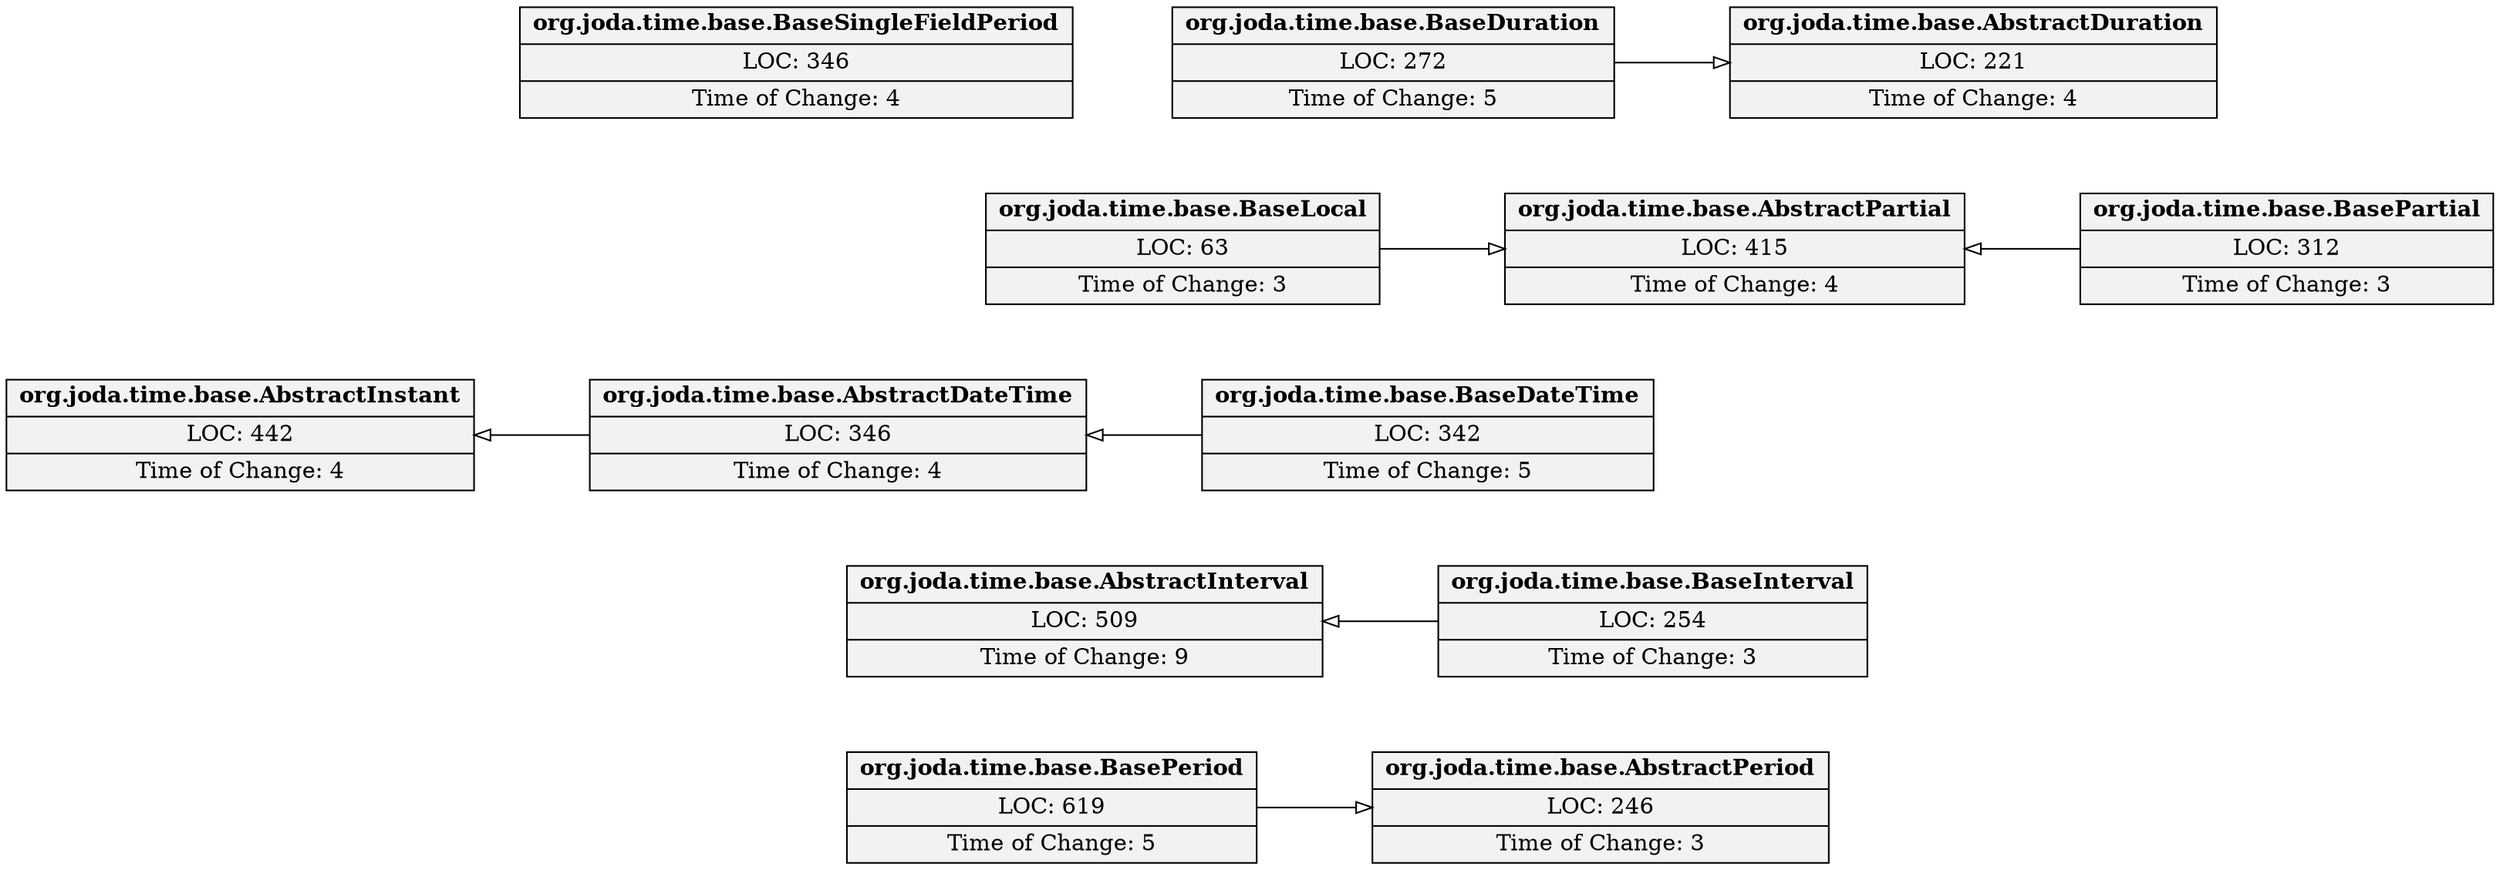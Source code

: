 digraph classDiagram{
graph [splines=ortho, rankdir=BT, overlap = false, nodesep=2.0, ranksep=2.0, layout="circo"]

node [shape=record style=filled fillcolor=gray95]
"org.joda.time.base.BasePeriod"[label = <{<b>org.joda.time.base.BasePeriod</b>|LOC: 619<br/>|Time of Change: 5<br/>}>]
"org.joda.time.base.AbstractInterval"[label = <{<b>org.joda.time.base.AbstractInterval</b>|LOC: 509<br/>|Time of Change: 9<br/>}>]
"org.joda.time.base.AbstractInstant"[label = <{<b>org.joda.time.base.AbstractInstant</b>|LOC: 442<br/>|Time of Change: 4<br/>}>]
"org.joda.time.base.AbstractPartial"[label = <{<b>org.joda.time.base.AbstractPartial</b>|LOC: 415<br/>|Time of Change: 4<br/>}>]
"org.joda.time.base.AbstractDateTime"[label = <{<b>org.joda.time.base.AbstractDateTime</b>|LOC: 346<br/>|Time of Change: 4<br/>}>]
"org.joda.time.base.BaseSingleFieldPeriod"[label = <{<b>org.joda.time.base.BaseSingleFieldPeriod</b>|LOC: 346<br/>|Time of Change: 4<br/>}>]
"org.joda.time.base.BaseDateTime"[label = <{<b>org.joda.time.base.BaseDateTime</b>|LOC: 342<br/>|Time of Change: 5<br/>}>]
"org.joda.time.base.BasePartial"[label = <{<b>org.joda.time.base.BasePartial</b>|LOC: 312<br/>|Time of Change: 3<br/>}>]
"org.joda.time.base.BaseDuration"[label = <{<b>org.joda.time.base.BaseDuration</b>|LOC: 272<br/>|Time of Change: 5<br/>}>]
"org.joda.time.base.BaseInterval"[label = <{<b>org.joda.time.base.BaseInterval</b>|LOC: 254<br/>|Time of Change: 3<br/>}>]
"org.joda.time.base.AbstractPeriod"[label = <{<b>org.joda.time.base.AbstractPeriod</b>|LOC: 246<br/>|Time of Change: 3<br/>}>]
"org.joda.time.base.AbstractDuration"[label = <{<b>org.joda.time.base.AbstractDuration</b>|LOC: 221<br/>|Time of Change: 4<br/>}>]
"org.joda.time.base.BaseLocal"[label = <{<b>org.joda.time.base.BaseLocal</b>|LOC: 63<br/>|Time of Change: 3<br/>}>]
"org.joda.time.base.AbstractDateTime" -> "org.joda.time.base.AbstractInstant"[arrowhead = onormal];
"org.joda.time.base.BaseLocal" -> "org.joda.time.base.AbstractPartial"[arrowhead = onormal];
"org.joda.time.base.BaseInterval" -> "org.joda.time.base.AbstractInterval"[arrowhead = onormal];
"org.joda.time.base.BaseDuration" -> "org.joda.time.base.AbstractDuration"[arrowhead = onormal];
"org.joda.time.base.BasePartial" -> "org.joda.time.base.AbstractPartial"[arrowhead = onormal];
"org.joda.time.base.BaseDateTime" -> "org.joda.time.base.AbstractDateTime"[arrowhead = onormal];
"org.joda.time.base.BasePeriod" -> "org.joda.time.base.AbstractPeriod"[arrowhead = onormal];
}